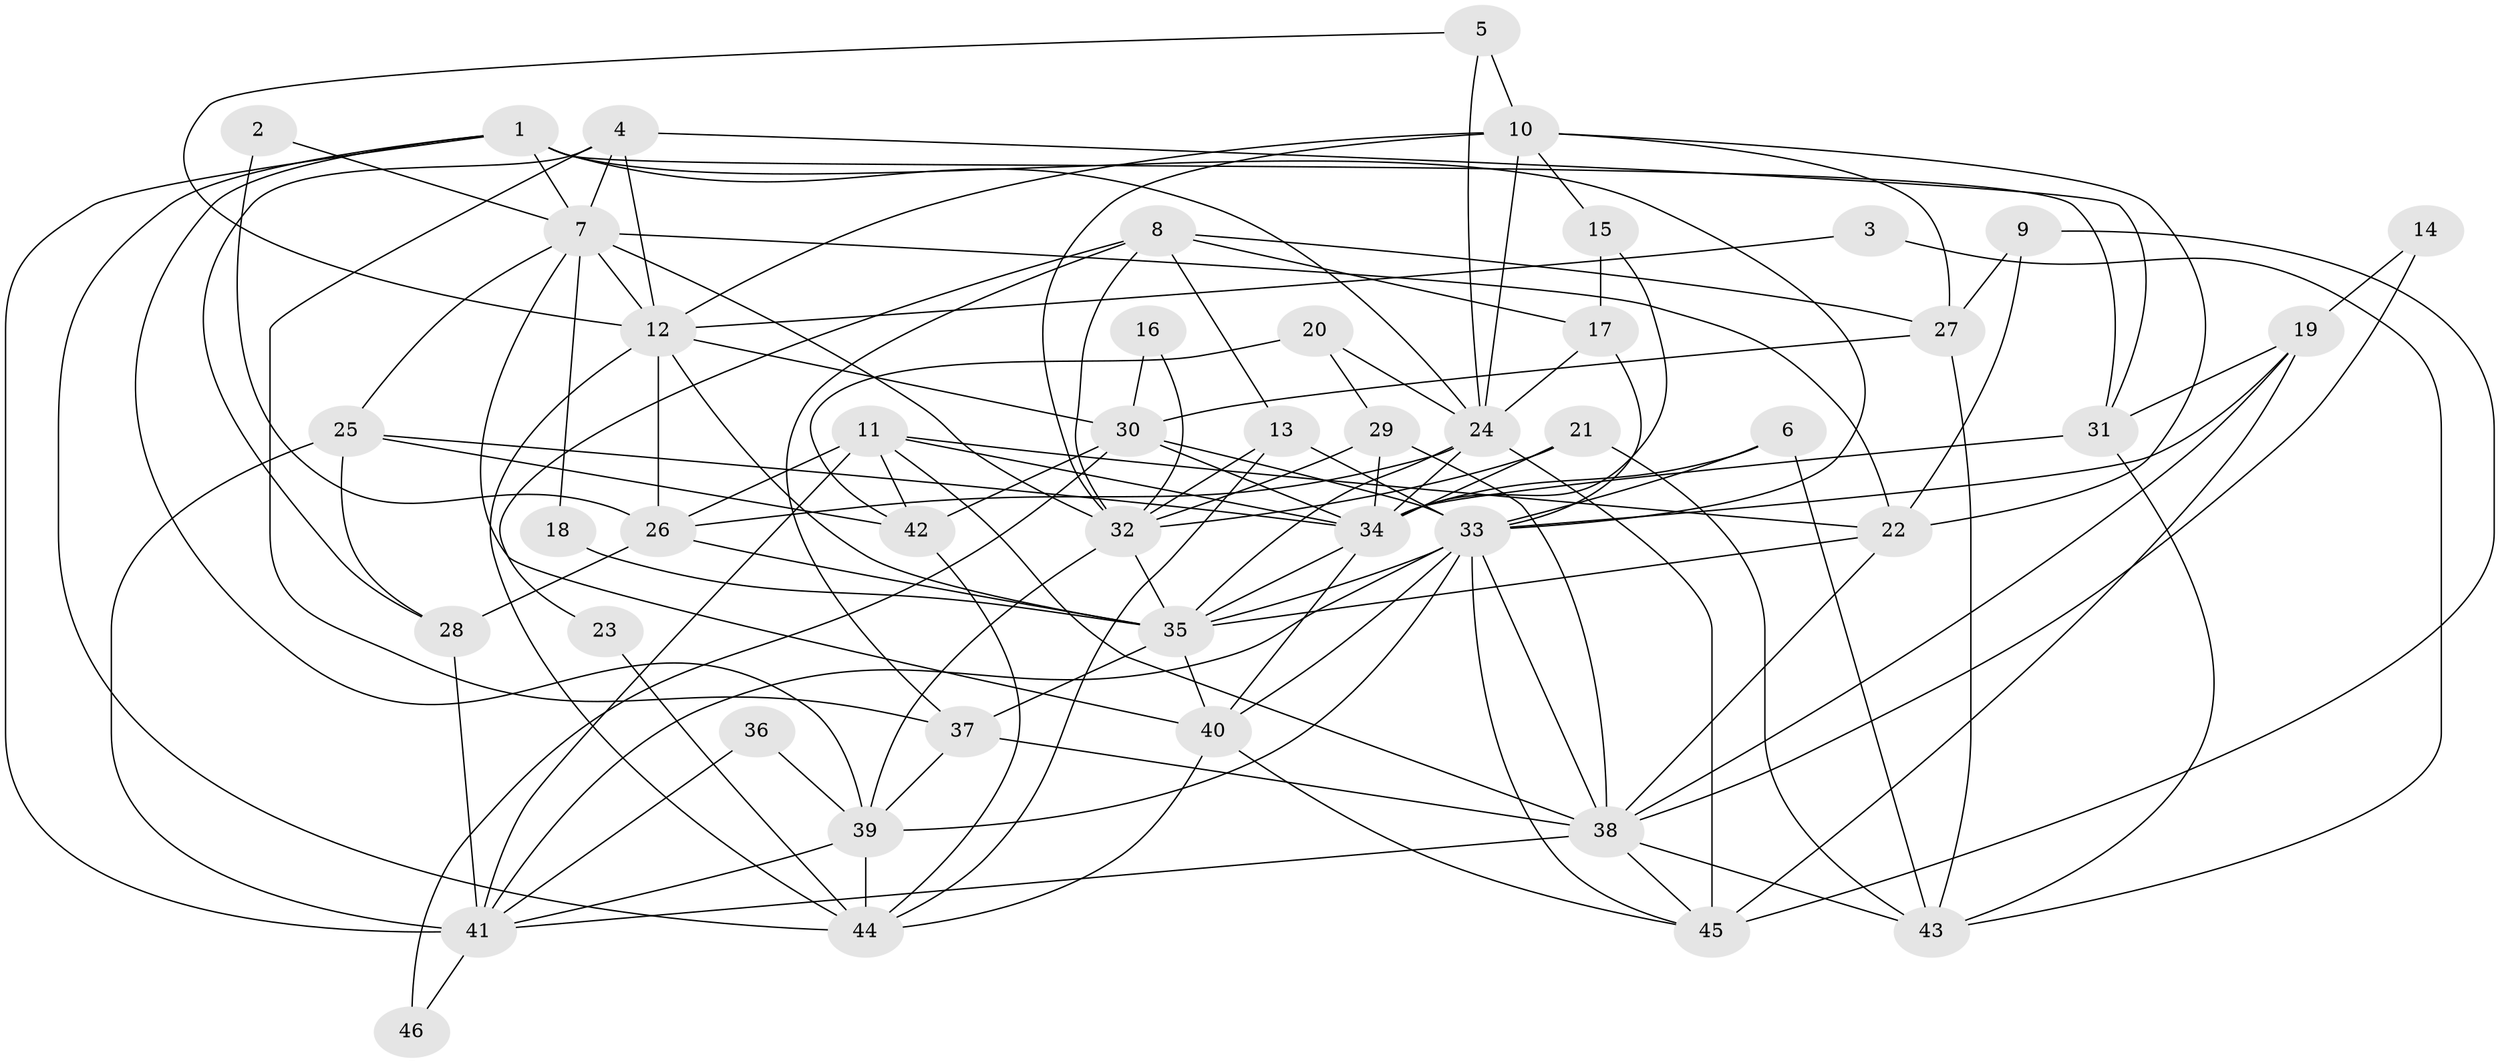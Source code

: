 // original degree distribution, {5: 0.21978021978021978, 2: 0.16483516483516483, 3: 0.26373626373626374, 7: 0.06593406593406594, 6: 0.04395604395604396, 4: 0.21978021978021978, 8: 0.02197802197802198}
// Generated by graph-tools (version 1.1) at 2025/26/03/09/25 03:26:12]
// undirected, 46 vertices, 125 edges
graph export_dot {
graph [start="1"]
  node [color=gray90,style=filled];
  1;
  2;
  3;
  4;
  5;
  6;
  7;
  8;
  9;
  10;
  11;
  12;
  13;
  14;
  15;
  16;
  17;
  18;
  19;
  20;
  21;
  22;
  23;
  24;
  25;
  26;
  27;
  28;
  29;
  30;
  31;
  32;
  33;
  34;
  35;
  36;
  37;
  38;
  39;
  40;
  41;
  42;
  43;
  44;
  45;
  46;
  1 -- 7 [weight=1.0];
  1 -- 24 [weight=1.0];
  1 -- 31 [weight=1.0];
  1 -- 33 [weight=1.0];
  1 -- 39 [weight=1.0];
  1 -- 41 [weight=1.0];
  1 -- 44 [weight=1.0];
  2 -- 7 [weight=1.0];
  2 -- 26 [weight=1.0];
  3 -- 12 [weight=1.0];
  3 -- 43 [weight=1.0];
  4 -- 7 [weight=1.0];
  4 -- 12 [weight=1.0];
  4 -- 28 [weight=1.0];
  4 -- 31 [weight=1.0];
  4 -- 37 [weight=1.0];
  5 -- 10 [weight=2.0];
  5 -- 12 [weight=1.0];
  5 -- 24 [weight=1.0];
  6 -- 33 [weight=1.0];
  6 -- 34 [weight=1.0];
  6 -- 43 [weight=1.0];
  7 -- 12 [weight=1.0];
  7 -- 18 [weight=1.0];
  7 -- 22 [weight=1.0];
  7 -- 25 [weight=1.0];
  7 -- 32 [weight=1.0];
  7 -- 40 [weight=1.0];
  8 -- 13 [weight=1.0];
  8 -- 17 [weight=1.0];
  8 -- 23 [weight=1.0];
  8 -- 27 [weight=1.0];
  8 -- 32 [weight=1.0];
  8 -- 37 [weight=1.0];
  9 -- 22 [weight=1.0];
  9 -- 27 [weight=1.0];
  9 -- 45 [weight=1.0];
  10 -- 12 [weight=1.0];
  10 -- 15 [weight=1.0];
  10 -- 22 [weight=1.0];
  10 -- 24 [weight=2.0];
  10 -- 27 [weight=1.0];
  10 -- 32 [weight=1.0];
  11 -- 22 [weight=1.0];
  11 -- 26 [weight=1.0];
  11 -- 34 [weight=1.0];
  11 -- 38 [weight=1.0];
  11 -- 41 [weight=1.0];
  11 -- 42 [weight=1.0];
  12 -- 26 [weight=1.0];
  12 -- 30 [weight=1.0];
  12 -- 35 [weight=1.0];
  12 -- 44 [weight=1.0];
  13 -- 32 [weight=1.0];
  13 -- 33 [weight=1.0];
  13 -- 44 [weight=1.0];
  14 -- 19 [weight=1.0];
  14 -- 38 [weight=1.0];
  15 -- 17 [weight=1.0];
  15 -- 34 [weight=1.0];
  16 -- 30 [weight=1.0];
  16 -- 32 [weight=1.0];
  17 -- 24 [weight=1.0];
  17 -- 33 [weight=2.0];
  18 -- 35 [weight=1.0];
  19 -- 31 [weight=1.0];
  19 -- 33 [weight=1.0];
  19 -- 38 [weight=1.0];
  19 -- 45 [weight=1.0];
  20 -- 24 [weight=1.0];
  20 -- 29 [weight=1.0];
  20 -- 42 [weight=1.0];
  21 -- 32 [weight=1.0];
  21 -- 34 [weight=1.0];
  21 -- 43 [weight=1.0];
  22 -- 35 [weight=1.0];
  22 -- 38 [weight=1.0];
  23 -- 44 [weight=1.0];
  24 -- 26 [weight=1.0];
  24 -- 34 [weight=2.0];
  24 -- 35 [weight=1.0];
  24 -- 45 [weight=2.0];
  25 -- 28 [weight=1.0];
  25 -- 34 [weight=1.0];
  25 -- 41 [weight=1.0];
  25 -- 42 [weight=1.0];
  26 -- 28 [weight=1.0];
  26 -- 35 [weight=1.0];
  27 -- 30 [weight=1.0];
  27 -- 43 [weight=1.0];
  28 -- 41 [weight=2.0];
  29 -- 32 [weight=1.0];
  29 -- 34 [weight=1.0];
  29 -- 38 [weight=1.0];
  30 -- 33 [weight=1.0];
  30 -- 34 [weight=1.0];
  30 -- 42 [weight=2.0];
  30 -- 46 [weight=1.0];
  31 -- 34 [weight=1.0];
  31 -- 43 [weight=1.0];
  32 -- 35 [weight=1.0];
  32 -- 39 [weight=1.0];
  33 -- 35 [weight=1.0];
  33 -- 38 [weight=1.0];
  33 -- 39 [weight=1.0];
  33 -- 40 [weight=1.0];
  33 -- 41 [weight=1.0];
  33 -- 45 [weight=1.0];
  34 -- 35 [weight=2.0];
  34 -- 40 [weight=1.0];
  35 -- 37 [weight=1.0];
  35 -- 40 [weight=1.0];
  36 -- 39 [weight=1.0];
  36 -- 41 [weight=1.0];
  37 -- 38 [weight=2.0];
  37 -- 39 [weight=1.0];
  38 -- 41 [weight=1.0];
  38 -- 43 [weight=1.0];
  38 -- 45 [weight=1.0];
  39 -- 41 [weight=1.0];
  39 -- 44 [weight=1.0];
  40 -- 44 [weight=1.0];
  40 -- 45 [weight=1.0];
  41 -- 46 [weight=1.0];
  42 -- 44 [weight=1.0];
}
